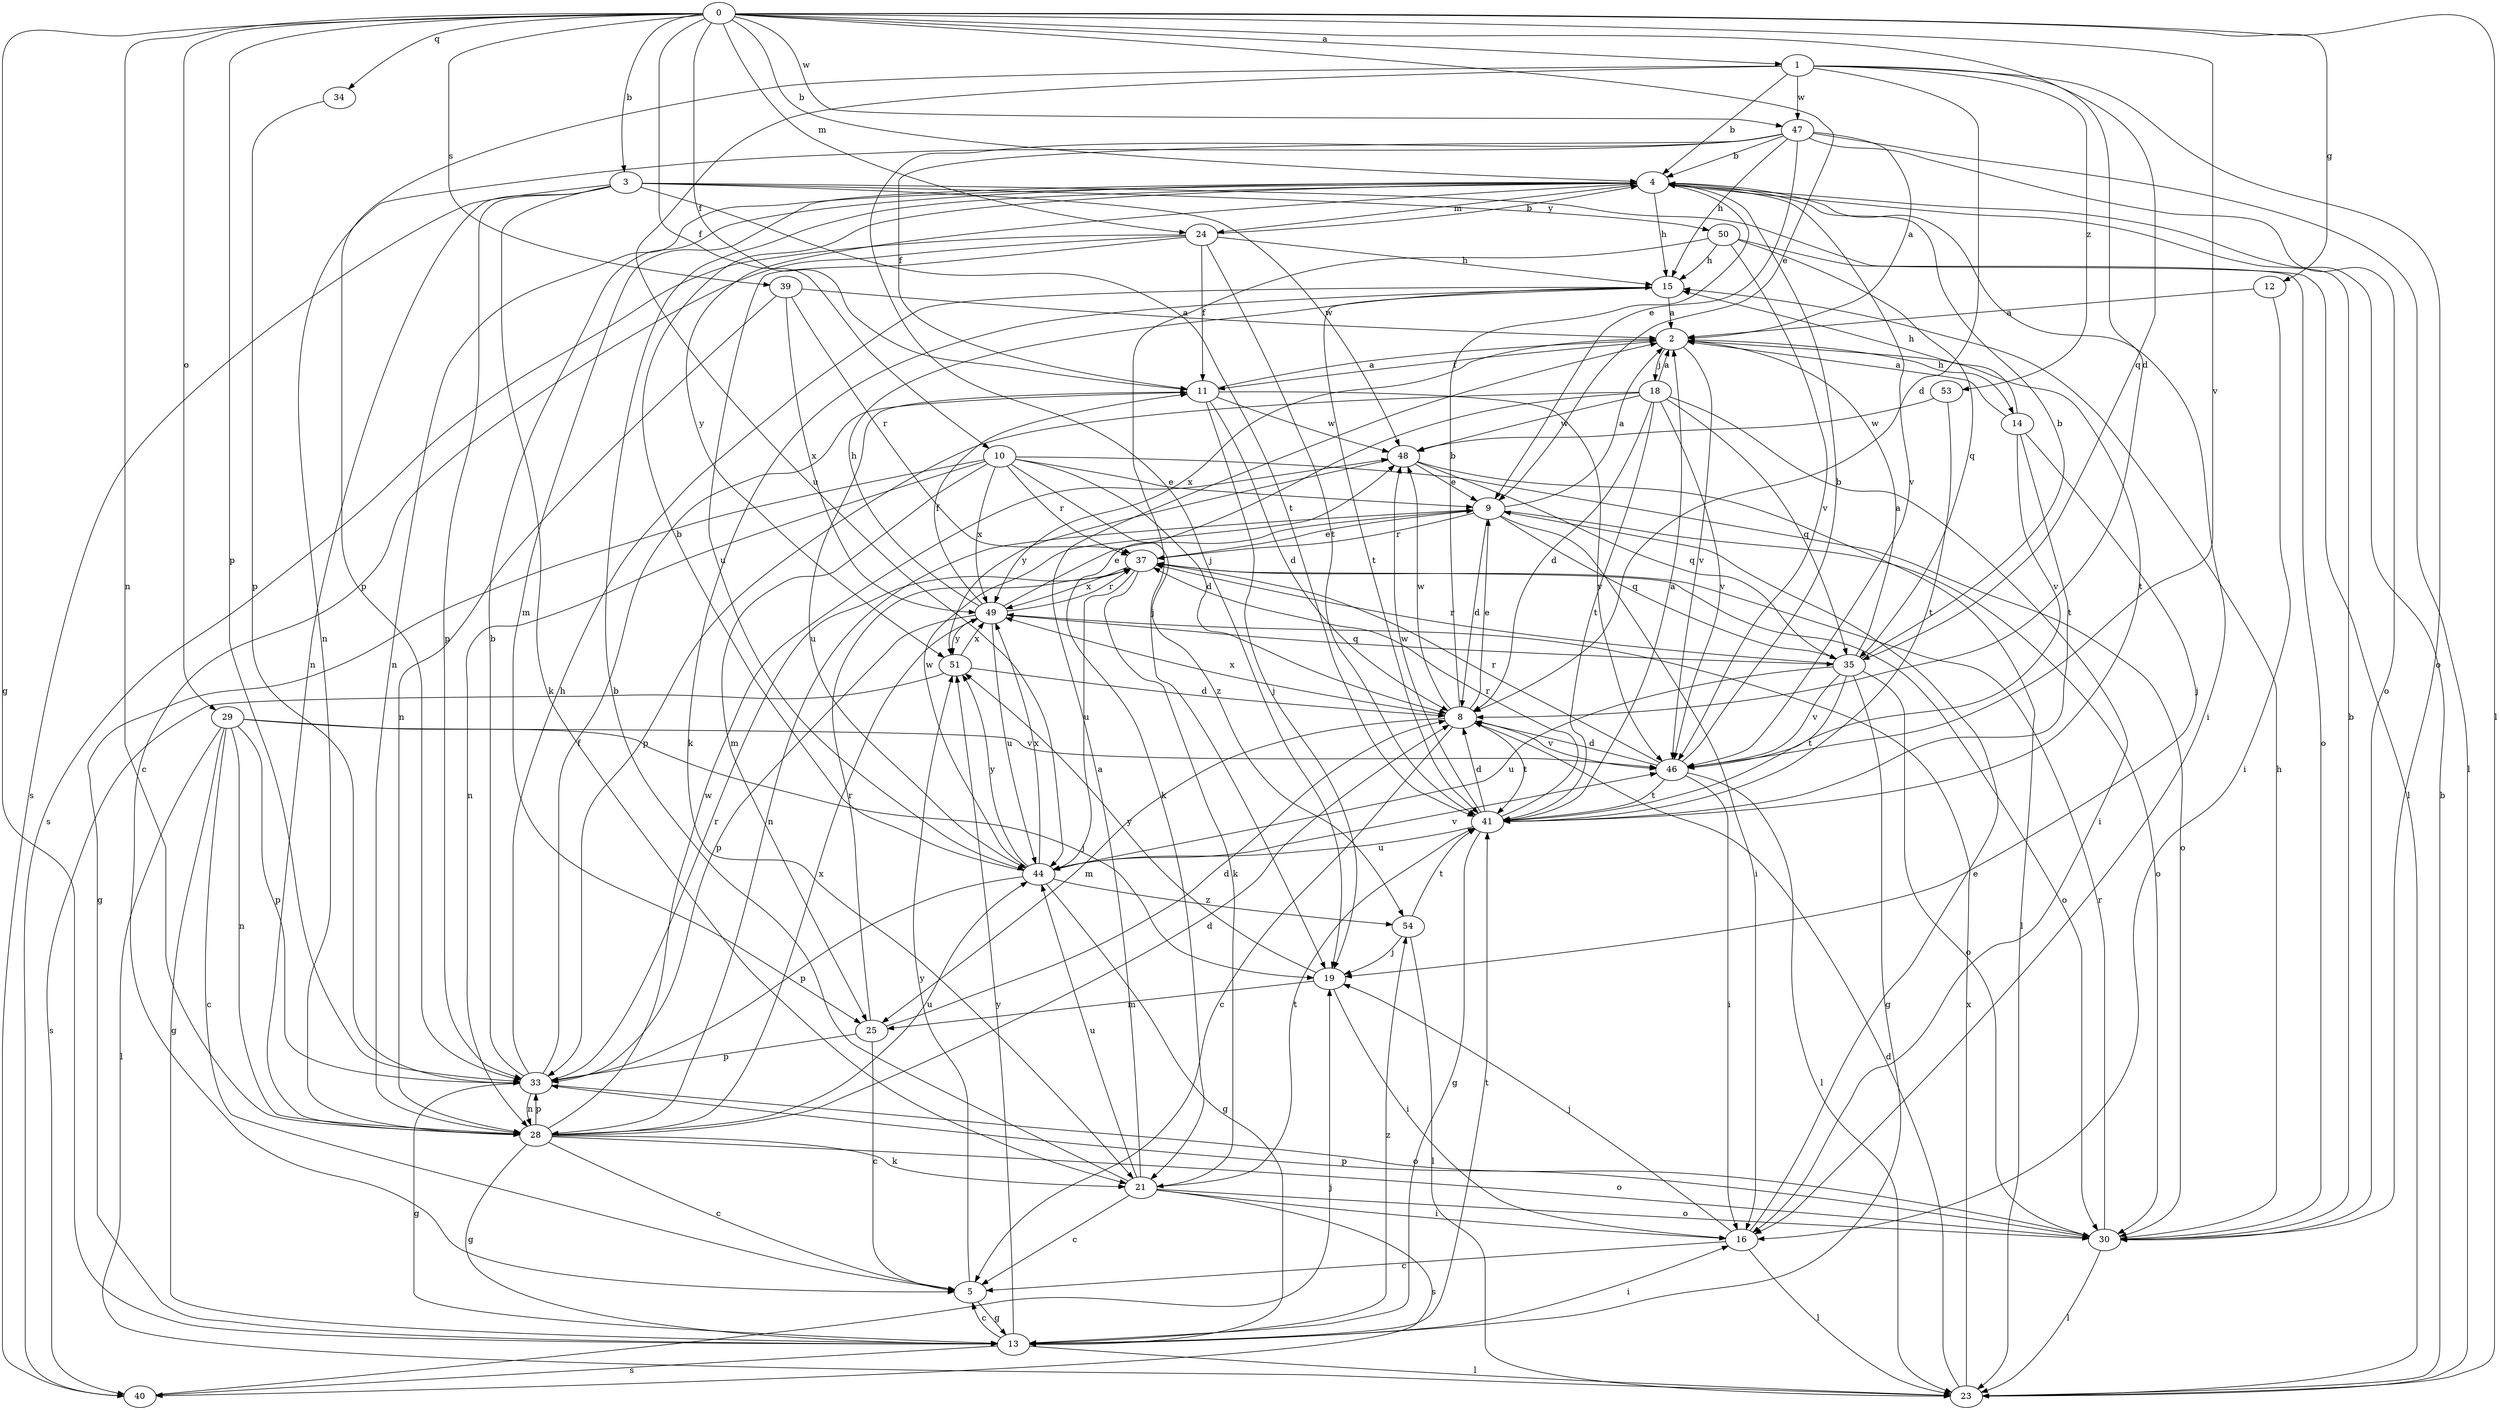 strict digraph  {
0;
1;
2;
3;
4;
5;
8;
9;
10;
11;
12;
13;
14;
15;
16;
18;
19;
21;
23;
24;
25;
28;
29;
30;
33;
34;
35;
37;
39;
40;
41;
44;
46;
47;
48;
49;
50;
51;
53;
54;
0 -> 1  [label=a];
0 -> 3  [label=b];
0 -> 4  [label=b];
0 -> 8  [label=d];
0 -> 9  [label=e];
0 -> 10  [label=f];
0 -> 11  [label=f];
0 -> 12  [label=g];
0 -> 13  [label=g];
0 -> 23  [label=l];
0 -> 24  [label=m];
0 -> 28  [label=n];
0 -> 29  [label=o];
0 -> 33  [label=p];
0 -> 34  [label=q];
0 -> 39  [label=s];
0 -> 46  [label=v];
0 -> 47  [label=w];
1 -> 4  [label=b];
1 -> 8  [label=d];
1 -> 30  [label=o];
1 -> 33  [label=p];
1 -> 35  [label=q];
1 -> 44  [label=u];
1 -> 47  [label=w];
1 -> 53  [label=z];
2 -> 11  [label=f];
2 -> 14  [label=h];
2 -> 18  [label=j];
2 -> 41  [label=t];
2 -> 46  [label=v];
2 -> 49  [label=x];
3 -> 21  [label=k];
3 -> 23  [label=l];
3 -> 28  [label=n];
3 -> 33  [label=p];
3 -> 40  [label=s];
3 -> 41  [label=t];
3 -> 48  [label=w];
3 -> 50  [label=y];
4 -> 15  [label=h];
4 -> 16  [label=i];
4 -> 24  [label=m];
4 -> 25  [label=m];
4 -> 28  [label=n];
4 -> 46  [label=v];
4 -> 51  [label=y];
5 -> 13  [label=g];
5 -> 51  [label=y];
8 -> 4  [label=b];
8 -> 5  [label=c];
8 -> 9  [label=e];
8 -> 25  [label=m];
8 -> 41  [label=t];
8 -> 46  [label=v];
8 -> 48  [label=w];
8 -> 49  [label=x];
9 -> 2  [label=a];
9 -> 8  [label=d];
9 -> 16  [label=i];
9 -> 28  [label=n];
9 -> 30  [label=o];
9 -> 35  [label=q];
9 -> 37  [label=r];
10 -> 8  [label=d];
10 -> 9  [label=e];
10 -> 13  [label=g];
10 -> 25  [label=m];
10 -> 28  [label=n];
10 -> 30  [label=o];
10 -> 37  [label=r];
10 -> 49  [label=x];
10 -> 54  [label=z];
11 -> 2  [label=a];
11 -> 8  [label=d];
11 -> 19  [label=j];
11 -> 44  [label=u];
11 -> 46  [label=v];
11 -> 48  [label=w];
12 -> 2  [label=a];
12 -> 16  [label=i];
13 -> 5  [label=c];
13 -> 16  [label=i];
13 -> 23  [label=l];
13 -> 40  [label=s];
13 -> 41  [label=t];
13 -> 51  [label=y];
13 -> 54  [label=z];
14 -> 2  [label=a];
14 -> 15  [label=h];
14 -> 19  [label=j];
14 -> 41  [label=t];
14 -> 46  [label=v];
15 -> 2  [label=a];
15 -> 21  [label=k];
15 -> 41  [label=t];
16 -> 5  [label=c];
16 -> 9  [label=e];
16 -> 19  [label=j];
16 -> 23  [label=l];
18 -> 2  [label=a];
18 -> 8  [label=d];
18 -> 16  [label=i];
18 -> 21  [label=k];
18 -> 33  [label=p];
18 -> 35  [label=q];
18 -> 41  [label=t];
18 -> 46  [label=v];
18 -> 48  [label=w];
19 -> 16  [label=i];
19 -> 25  [label=m];
19 -> 51  [label=y];
21 -> 2  [label=a];
21 -> 4  [label=b];
21 -> 5  [label=c];
21 -> 16  [label=i];
21 -> 30  [label=o];
21 -> 40  [label=s];
21 -> 41  [label=t];
21 -> 44  [label=u];
23 -> 4  [label=b];
23 -> 8  [label=d];
23 -> 49  [label=x];
24 -> 4  [label=b];
24 -> 5  [label=c];
24 -> 11  [label=f];
24 -> 15  [label=h];
24 -> 40  [label=s];
24 -> 41  [label=t];
24 -> 44  [label=u];
25 -> 5  [label=c];
25 -> 8  [label=d];
25 -> 33  [label=p];
25 -> 37  [label=r];
28 -> 5  [label=c];
28 -> 8  [label=d];
28 -> 13  [label=g];
28 -> 21  [label=k];
28 -> 30  [label=o];
28 -> 33  [label=p];
28 -> 44  [label=u];
28 -> 48  [label=w];
28 -> 49  [label=x];
29 -> 5  [label=c];
29 -> 13  [label=g];
29 -> 19  [label=j];
29 -> 23  [label=l];
29 -> 28  [label=n];
29 -> 33  [label=p];
29 -> 46  [label=v];
30 -> 4  [label=b];
30 -> 15  [label=h];
30 -> 23  [label=l];
30 -> 33  [label=p];
30 -> 37  [label=r];
33 -> 4  [label=b];
33 -> 11  [label=f];
33 -> 13  [label=g];
33 -> 15  [label=h];
33 -> 28  [label=n];
33 -> 30  [label=o];
33 -> 37  [label=r];
34 -> 33  [label=p];
35 -> 2  [label=a];
35 -> 4  [label=b];
35 -> 13  [label=g];
35 -> 30  [label=o];
35 -> 37  [label=r];
35 -> 41  [label=t];
35 -> 44  [label=u];
35 -> 46  [label=v];
37 -> 9  [label=e];
37 -> 21  [label=k];
37 -> 30  [label=o];
37 -> 44  [label=u];
37 -> 49  [label=x];
39 -> 2  [label=a];
39 -> 28  [label=n];
39 -> 37  [label=r];
39 -> 49  [label=x];
40 -> 19  [label=j];
41 -> 2  [label=a];
41 -> 8  [label=d];
41 -> 13  [label=g];
41 -> 37  [label=r];
41 -> 44  [label=u];
41 -> 48  [label=w];
44 -> 4  [label=b];
44 -> 13  [label=g];
44 -> 33  [label=p];
44 -> 46  [label=v];
44 -> 48  [label=w];
44 -> 49  [label=x];
44 -> 51  [label=y];
44 -> 54  [label=z];
46 -> 4  [label=b];
46 -> 8  [label=d];
46 -> 16  [label=i];
46 -> 23  [label=l];
46 -> 37  [label=r];
46 -> 41  [label=t];
47 -> 2  [label=a];
47 -> 4  [label=b];
47 -> 9  [label=e];
47 -> 11  [label=f];
47 -> 15  [label=h];
47 -> 19  [label=j];
47 -> 23  [label=l];
47 -> 28  [label=n];
47 -> 30  [label=o];
48 -> 9  [label=e];
48 -> 23  [label=l];
48 -> 35  [label=q];
48 -> 51  [label=y];
49 -> 9  [label=e];
49 -> 11  [label=f];
49 -> 15  [label=h];
49 -> 33  [label=p];
49 -> 35  [label=q];
49 -> 37  [label=r];
49 -> 44  [label=u];
49 -> 51  [label=y];
50 -> 15  [label=h];
50 -> 19  [label=j];
50 -> 30  [label=o];
50 -> 35  [label=q];
50 -> 46  [label=v];
51 -> 8  [label=d];
51 -> 40  [label=s];
51 -> 49  [label=x];
53 -> 41  [label=t];
53 -> 48  [label=w];
54 -> 19  [label=j];
54 -> 23  [label=l];
54 -> 41  [label=t];
}
